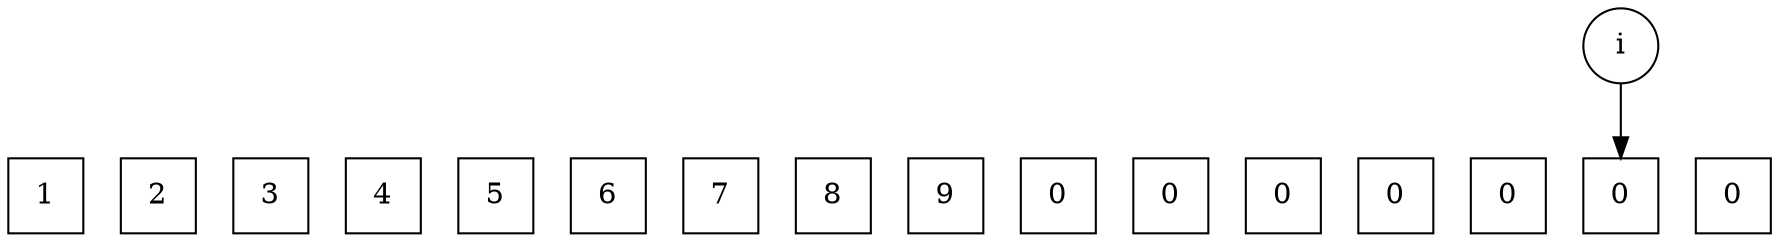 digraph {
	node [shape=square]
	0 [label=1]
	1 [label=2]
	2 [label=3]
	3 [label=4]
	4 [label=5]
	5 [label=6]
	6 [label=7]
	7 [label=8]
	8 [label=9]
	9 [label=0]
	10 [label=0]
	11 [label=0]
	12 [label=0]
	13 [label=0]
	14 [label=0]
	15 [label=0]
	{
		graph [rank=same]
		0
		1
		2
		3
		4
		5
		6
		7
		8
		9
		10
		11
		12
		13
		14
		15
	}
	i [shape=circle]
	i -> 14
}
